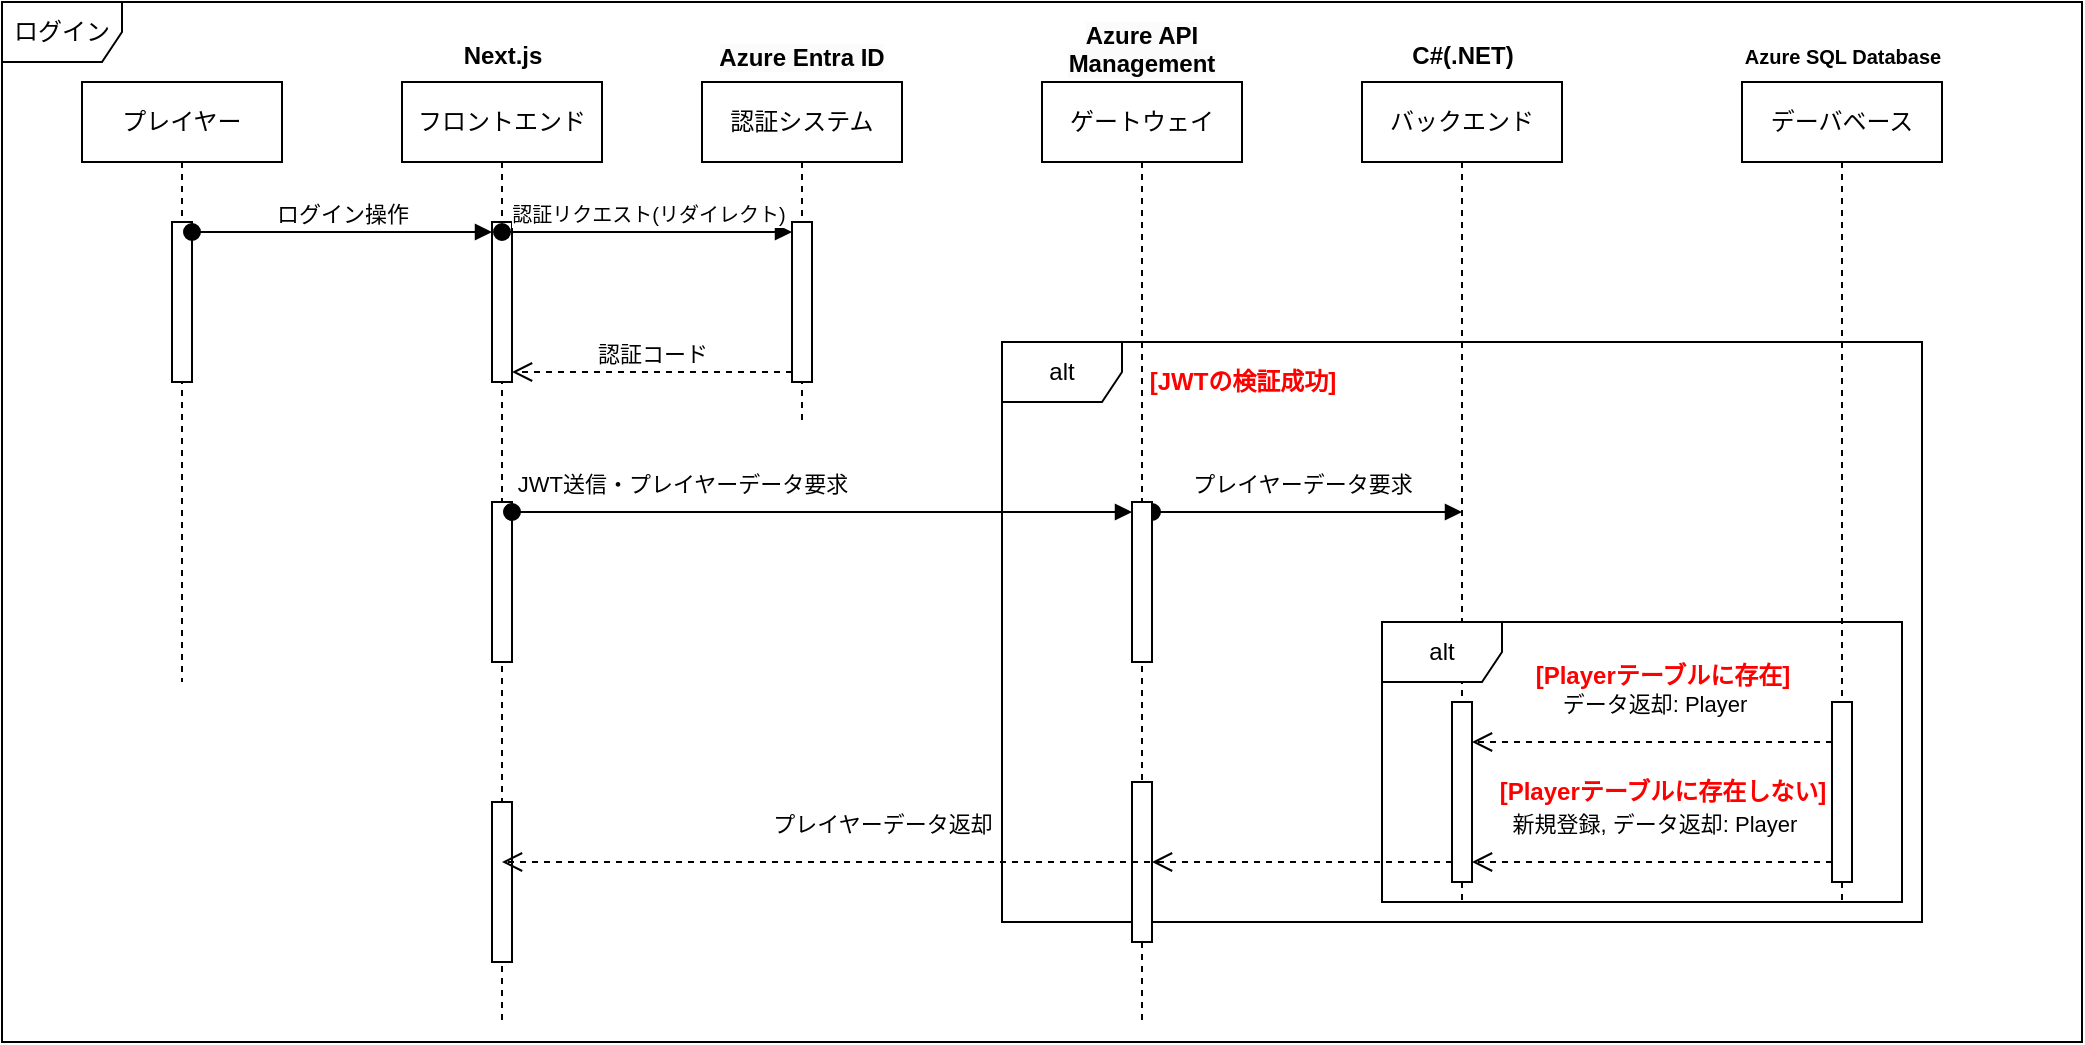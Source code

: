 <mxfile version="26.0.9" pages="2">
  <diagram id="kWVaBzZA7pZodbgaUQ_L" name="ログイン">
    <mxGraphModel dx="1908" dy="1434" grid="1" gridSize="10" guides="1" tooltips="1" connect="1" arrows="1" fold="1" page="1" pageScale="1" pageWidth="850" pageHeight="1100" math="0" shadow="0">
      <root>
        <mxCell id="0" />
        <mxCell id="1" parent="0" />
        <mxCell id="ZP86lYgXwhB_RVg30F29-3" value="&lt;div&gt;&lt;span style=&quot;background-color: transparent; color: light-dark(rgb(0, 0, 0), rgb(255, 255, 255));&quot;&gt;ログイン&lt;/span&gt;&lt;br&gt;&lt;/div&gt;" style="shape=umlFrame;whiteSpace=wrap;html=1;pointerEvents=0;" parent="1" vertex="1">
          <mxGeometry x="40" y="40" width="1040" height="520" as="geometry" />
        </mxCell>
        <mxCell id="ZP86lYgXwhB_RVg30F29-5" value="プレイヤー" style="shape=umlLifeline;perimeter=lifelinePerimeter;whiteSpace=wrap;html=1;container=1;dropTarget=0;collapsible=0;recursiveResize=0;outlineConnect=0;portConstraint=eastwest;newEdgeStyle={&quot;curved&quot;:0,&quot;rounded&quot;:0};" parent="1" vertex="1">
          <mxGeometry x="80" y="80" width="100" height="300" as="geometry" />
        </mxCell>
        <mxCell id="ZP86lYgXwhB_RVg30F29-6" value="" style="html=1;points=[[0,0,0,0,5],[0,1,0,0,-5],[1,0,0,0,5],[1,1,0,0,-5]];perimeter=orthogonalPerimeter;outlineConnect=0;targetShapes=umlLifeline;portConstraint=eastwest;newEdgeStyle={&quot;curved&quot;:0,&quot;rounded&quot;:0};" parent="ZP86lYgXwhB_RVg30F29-5" vertex="1">
          <mxGeometry x="45" y="70" width="10" height="80" as="geometry" />
        </mxCell>
        <mxCell id="ZP86lYgXwhB_RVg30F29-7" value="フロントエンド" style="shape=umlLifeline;perimeter=lifelinePerimeter;whiteSpace=wrap;html=1;container=1;dropTarget=0;collapsible=0;recursiveResize=0;outlineConnect=0;portConstraint=eastwest;newEdgeStyle={&quot;curved&quot;:0,&quot;rounded&quot;:0};" parent="1" vertex="1">
          <mxGeometry x="240" y="80" width="100" height="470" as="geometry" />
        </mxCell>
        <mxCell id="ZP86lYgXwhB_RVg30F29-9" value="" style="html=1;points=[[0,0,0,0,5],[0,1,0,0,-5],[1,0,0,0,5],[1,1,0,0,-5]];perimeter=orthogonalPerimeter;outlineConnect=0;targetShapes=umlLifeline;portConstraint=eastwest;newEdgeStyle={&quot;curved&quot;:0,&quot;rounded&quot;:0};" parent="ZP86lYgXwhB_RVg30F29-7" vertex="1">
          <mxGeometry x="45" y="70" width="10" height="80" as="geometry" />
        </mxCell>
        <mxCell id="BqXFEyJUVDtCbI7IUyoO-5" value="" style="html=1;points=[[0,0,0,0,5],[0,1,0,0,-5],[1,0,0,0,5],[1,1,0,0,-5]];perimeter=orthogonalPerimeter;outlineConnect=0;targetShapes=umlLifeline;portConstraint=eastwest;newEdgeStyle={&quot;curved&quot;:0,&quot;rounded&quot;:0};" vertex="1" parent="ZP86lYgXwhB_RVg30F29-7">
          <mxGeometry x="45" y="360" width="10" height="80" as="geometry" />
        </mxCell>
        <mxCell id="ZP86lYgXwhB_RVg30F29-10" value="ログイン操作" style="html=1;verticalAlign=bottom;startArrow=oval;endArrow=block;startSize=8;curved=0;rounded=0;entryX=0;entryY=0;entryDx=0;entryDy=5;" parent="1" source="ZP86lYgXwhB_RVg30F29-6" target="ZP86lYgXwhB_RVg30F29-9" edge="1">
          <mxGeometry relative="1" as="geometry">
            <mxPoint x="190" y="185" as="sourcePoint" />
          </mxGeometry>
        </mxCell>
        <mxCell id="ZP86lYgXwhB_RVg30F29-11" value="Next.js" style="text;align=center;fontStyle=1;verticalAlign=middle;spacingLeft=3;spacingRight=3;strokeColor=none;rotatable=0;points=[[0,0.5],[1,0.5]];portConstraint=eastwest;html=1;" parent="1" vertex="1">
          <mxGeometry x="240" y="54" width="100" height="26" as="geometry" />
        </mxCell>
        <mxCell id="ZP86lYgXwhB_RVg30F29-12" value="認証システム" style="shape=umlLifeline;perimeter=lifelinePerimeter;whiteSpace=wrap;html=1;container=1;dropTarget=0;collapsible=0;recursiveResize=0;outlineConnect=0;portConstraint=eastwest;newEdgeStyle={&quot;curved&quot;:0,&quot;rounded&quot;:0};" parent="1" vertex="1">
          <mxGeometry x="390" y="80" width="100" height="170" as="geometry" />
        </mxCell>
        <mxCell id="ZP86lYgXwhB_RVg30F29-13" value="" style="html=1;points=[[0,0,0,0,5],[0,1,0,0,-5],[1,0,0,0,5],[1,1,0,0,-5]];perimeter=orthogonalPerimeter;outlineConnect=0;targetShapes=umlLifeline;portConstraint=eastwest;newEdgeStyle={&quot;curved&quot;:0,&quot;rounded&quot;:0};" parent="ZP86lYgXwhB_RVg30F29-12" vertex="1">
          <mxGeometry x="45" y="70" width="10" height="80" as="geometry" />
        </mxCell>
        <mxCell id="ZP86lYgXwhB_RVg30F29-14" value="&lt;font style=&quot;font-size: 10px;&quot;&gt;認証リクエスト(リダイレクト)&lt;/font&gt;" style="html=1;verticalAlign=bottom;startArrow=oval;endArrow=block;startSize=8;curved=0;rounded=0;entryX=0;entryY=0;entryDx=0;entryDy=5;" parent="1" source="ZP86lYgXwhB_RVg30F29-7" target="ZP86lYgXwhB_RVg30F29-13" edge="1">
          <mxGeometry relative="1" as="geometry">
            <mxPoint x="360" y="155" as="sourcePoint" />
          </mxGeometry>
        </mxCell>
        <mxCell id="ZP86lYgXwhB_RVg30F29-16" value="認証コード" style="html=1;verticalAlign=bottom;endArrow=open;dashed=1;endSize=8;curved=0;rounded=0;entryX=1;entryY=1;entryDx=0;entryDy=-5;entryPerimeter=0;" parent="1" source="ZP86lYgXwhB_RVg30F29-13" target="ZP86lYgXwhB_RVg30F29-9" edge="1">
          <mxGeometry relative="1" as="geometry">
            <mxPoint x="380" y="250" as="sourcePoint" />
            <mxPoint x="300" y="250" as="targetPoint" />
          </mxGeometry>
        </mxCell>
        <mxCell id="ZP86lYgXwhB_RVg30F29-18" value="バックエンド" style="shape=umlLifeline;perimeter=lifelinePerimeter;whiteSpace=wrap;html=1;container=1;dropTarget=0;collapsible=0;recursiveResize=0;outlineConnect=0;portConstraint=eastwest;newEdgeStyle={&quot;curved&quot;:0,&quot;rounded&quot;:0};" parent="1" vertex="1">
          <mxGeometry x="720" y="80" width="100" height="410" as="geometry" />
        </mxCell>
        <mxCell id="ZP86lYgXwhB_RVg30F29-19" value="C#(.NET)" style="text;align=center;fontStyle=1;verticalAlign=middle;spacingLeft=3;spacingRight=3;strokeColor=none;rotatable=0;points=[[0,0.5],[1,0.5]];portConstraint=eastwest;html=1;" parent="1" vertex="1">
          <mxGeometry x="720" y="54" width="100" height="26" as="geometry" />
        </mxCell>
        <mxCell id="ZP86lYgXwhB_RVg30F29-21" value="" style="html=1;points=[[0,0,0,0,5],[0,1,0,0,-5],[1,0,0,0,5],[1,1,0,0,-5]];perimeter=orthogonalPerimeter;outlineConnect=0;targetShapes=umlLifeline;portConstraint=eastwest;newEdgeStyle={&quot;curved&quot;:0,&quot;rounded&quot;:0};" parent="1" vertex="1">
          <mxGeometry x="765" y="390" width="10" height="90" as="geometry" />
        </mxCell>
        <mxCell id="ZP86lYgXwhB_RVg30F29-29" value="デーバベース" style="shape=umlLifeline;perimeter=lifelinePerimeter;whiteSpace=wrap;html=1;container=1;dropTarget=0;collapsible=0;recursiveResize=0;outlineConnect=0;portConstraint=eastwest;newEdgeStyle={&quot;curved&quot;:0,&quot;rounded&quot;:0};" parent="1" vertex="1">
          <mxGeometry x="910" y="80" width="100" height="410" as="geometry" />
        </mxCell>
        <mxCell id="ZP86lYgXwhB_RVg30F29-30" value="&lt;font style=&quot;font-size: 10px;&quot;&gt;Azure SQL Database&lt;/font&gt;" style="text;align=center;fontStyle=1;verticalAlign=middle;spacingLeft=3;spacingRight=3;strokeColor=none;rotatable=0;points=[[0,0.5],[1,0.5]];portConstraint=eastwest;html=1;" parent="1" vertex="1">
          <mxGeometry x="910" y="54" width="100" height="26" as="geometry" />
        </mxCell>
        <mxCell id="ZP86lYgXwhB_RVg30F29-34" value="&lt;span style=&quot;color: rgb(0, 0, 0); font-family: Helvetica; font-size: 12px; font-style: normal; font-variant-ligatures: normal; font-variant-caps: normal; letter-spacing: normal; orphans: 2; text-indent: 0px; text-transform: none; widows: 2; word-spacing: 0px; -webkit-text-stroke-width: 0px; white-space: normal; background-color: rgb(251, 251, 251); text-decoration-thickness: initial; text-decoration-style: initial; text-decoration-color: initial; float: none; display: inline !important;&quot;&gt;&lt;b&gt;Azure Entra ID&lt;/b&gt;&lt;/span&gt;" style="text;whiteSpace=wrap;html=1;align=center;" parent="1" vertex="1">
          <mxGeometry x="390" y="54" width="100" height="40" as="geometry" />
        </mxCell>
        <mxCell id="415I7sRfLm6h1vXJACUh-1" value="alt" style="shape=umlFrame;whiteSpace=wrap;html=1;pointerEvents=0;" parent="1" vertex="1">
          <mxGeometry x="540" y="210" width="460" height="290" as="geometry" />
        </mxCell>
        <mxCell id="415I7sRfLm6h1vXJACUh-2" value="" style="html=1;points=[[0,0,0,0,5],[0,1,0,0,-5],[1,0,0,0,5],[1,1,0,0,-5]];perimeter=orthogonalPerimeter;outlineConnect=0;targetShapes=umlLifeline;portConstraint=eastwest;newEdgeStyle={&quot;curved&quot;:0,&quot;rounded&quot;:0};" parent="1" vertex="1">
          <mxGeometry x="955" y="390" width="10" height="90" as="geometry" />
        </mxCell>
        <mxCell id="415I7sRfLm6h1vXJACUh-3" value="&lt;div&gt;&lt;font style=&quot;color: rgb(255, 0, 0);&quot;&gt;[JWTの検証成功]&lt;/font&gt;&lt;/div&gt;" style="text;align=center;fontStyle=1;verticalAlign=middle;spacingLeft=3;spacingRight=3;strokeColor=none;rotatable=0;points=[[0,0.5],[1,0.5]];portConstraint=eastwest;html=1;" parent="1" vertex="1">
          <mxGeometry x="620" y="217" width="80" height="26" as="geometry" />
        </mxCell>
        <mxCell id="415I7sRfLm6h1vXJACUh-7" value="alt" style="shape=umlFrame;whiteSpace=wrap;html=1;pointerEvents=0;" parent="1" vertex="1">
          <mxGeometry x="730" y="350" width="260" height="140" as="geometry" />
        </mxCell>
        <mxCell id="415I7sRfLm6h1vXJACUh-8" value="&lt;div&gt;&lt;font style=&quot;color: rgb(255, 0, 0);&quot;&gt;[Playerテーブルに存在]&lt;/font&gt;&lt;/div&gt;" style="text;align=center;fontStyle=1;verticalAlign=middle;spacingLeft=3;spacingRight=3;strokeColor=none;rotatable=0;points=[[0,0.5],[1,0.5]];portConstraint=eastwest;html=1;" parent="1" vertex="1">
          <mxGeometry x="830" y="364" width="80" height="26" as="geometry" />
        </mxCell>
        <mxCell id="415I7sRfLm6h1vXJACUh-9" value="データ返却: Player" style="html=1;verticalAlign=bottom;endArrow=open;dashed=1;endSize=8;curved=0;rounded=0;" parent="1" edge="1" source="415I7sRfLm6h1vXJACUh-2">
          <mxGeometry x="-0.004" y="-10" relative="1" as="geometry">
            <mxPoint x="925" y="410" as="sourcePoint" />
            <mxPoint x="775.0" y="410" as="targetPoint" />
            <mxPoint as="offset" />
          </mxGeometry>
        </mxCell>
        <mxCell id="415I7sRfLm6h1vXJACUh-10" value="&lt;div&gt;&lt;font style=&quot;color: rgb(255, 0, 0);&quot;&gt;[Playerテーブルに存在しない]&lt;/font&gt;&lt;/div&gt;" style="text;align=center;fontStyle=1;verticalAlign=middle;spacingLeft=3;spacingRight=3;strokeColor=none;rotatable=0;points=[[0,0.5],[1,0.5]];portConstraint=eastwest;html=1;" parent="1" vertex="1">
          <mxGeometry x="830" y="422" width="80" height="26" as="geometry" />
        </mxCell>
        <mxCell id="415I7sRfLm6h1vXJACUh-11" value="新規登録, データ返却: Player" style="html=1;verticalAlign=bottom;endArrow=open;dashed=1;endSize=8;curved=0;rounded=0;" parent="1" edge="1" source="415I7sRfLm6h1vXJACUh-2">
          <mxGeometry x="-0.004" y="-10" relative="1" as="geometry">
            <mxPoint x="925" y="470" as="sourcePoint" />
            <mxPoint x="775.0" y="470" as="targetPoint" />
            <mxPoint as="offset" />
          </mxGeometry>
        </mxCell>
        <mxCell id="415I7sRfLm6h1vXJACUh-14" value="プレイヤーデータ要求" style="html=1;verticalAlign=bottom;startArrow=oval;endArrow=block;startSize=8;curved=0;rounded=0;exitX=1;exitY=0;exitDx=0;exitDy=5;exitPerimeter=0;" parent="1" edge="1" source="BqXFEyJUVDtCbI7IUyoO-3">
          <mxGeometry x="-0.032" y="5" relative="1" as="geometry">
            <mxPoint x="615" y="299.13" as="sourcePoint" />
            <mxPoint x="770" y="295" as="targetPoint" />
            <mxPoint as="offset" />
          </mxGeometry>
        </mxCell>
        <mxCell id="BqXFEyJUVDtCbI7IUyoO-1" value="ゲートウェイ" style="shape=umlLifeline;perimeter=lifelinePerimeter;whiteSpace=wrap;html=1;container=1;dropTarget=0;collapsible=0;recursiveResize=0;outlineConnect=0;portConstraint=eastwest;newEdgeStyle={&quot;curved&quot;:0,&quot;rounded&quot;:0};" vertex="1" parent="1">
          <mxGeometry x="560" y="80" width="100" height="470" as="geometry" />
        </mxCell>
        <mxCell id="ZP86lYgXwhB_RVg30F29-20" value="" style="html=1;points=[[0,0,0,0,5],[0,1,0,0,-5],[1,0,0,0,5],[1,1,0,0,-5]];perimeter=orthogonalPerimeter;outlineConnect=0;targetShapes=umlLifeline;portConstraint=eastwest;newEdgeStyle={&quot;curved&quot;:0,&quot;rounded&quot;:0};" parent="BqXFEyJUVDtCbI7IUyoO-1" vertex="1">
          <mxGeometry x="-275" y="210" width="10" height="80" as="geometry" />
        </mxCell>
        <mxCell id="BqXFEyJUVDtCbI7IUyoO-3" value="" style="html=1;points=[[0,0,0,0,5],[0,1,0,0,-5],[1,0,0,0,5],[1,1,0,0,-5]];perimeter=orthogonalPerimeter;outlineConnect=0;targetShapes=umlLifeline;portConstraint=eastwest;newEdgeStyle={&quot;curved&quot;:0,&quot;rounded&quot;:0};" vertex="1" parent="BqXFEyJUVDtCbI7IUyoO-1">
          <mxGeometry x="45" y="210" width="10" height="80" as="geometry" />
        </mxCell>
        <mxCell id="BqXFEyJUVDtCbI7IUyoO-4" value="JWT送信・プレイヤーデータ要求" style="html=1;verticalAlign=bottom;startArrow=oval;endArrow=block;startSize=8;curved=0;rounded=0;entryX=0;entryY=0;entryDx=0;entryDy=5;" edge="1" target="BqXFEyJUVDtCbI7IUyoO-3" parent="BqXFEyJUVDtCbI7IUyoO-1" source="ZP86lYgXwhB_RVg30F29-20">
          <mxGeometry x="-0.452" y="5" relative="1" as="geometry">
            <mxPoint x="-25" y="204" as="sourcePoint" />
            <Array as="points">
              <mxPoint x="-30" y="215" />
            </Array>
            <mxPoint as="offset" />
          </mxGeometry>
        </mxCell>
        <mxCell id="BqXFEyJUVDtCbI7IUyoO-9" value="" style="html=1;points=[[0,0,0,0,5],[0,1,0,0,-5],[1,0,0,0,5],[1,1,0,0,-5]];perimeter=orthogonalPerimeter;outlineConnect=0;targetShapes=umlLifeline;portConstraint=eastwest;newEdgeStyle={&quot;curved&quot;:0,&quot;rounded&quot;:0};" vertex="1" parent="BqXFEyJUVDtCbI7IUyoO-1">
          <mxGeometry x="45" y="350" width="10" height="80" as="geometry" />
        </mxCell>
        <mxCell id="BqXFEyJUVDtCbI7IUyoO-2" value="&lt;span style=&quot;color: rgb(0, 0, 0); font-family: Helvetica; font-size: 12px; font-style: normal; font-variant-ligatures: normal; font-variant-caps: normal; letter-spacing: normal; orphans: 2; text-indent: 0px; text-transform: none; widows: 2; word-spacing: 0px; -webkit-text-stroke-width: 0px; white-space: normal; background-color: rgb(251, 251, 251); text-decoration-thickness: initial; text-decoration-style: initial; text-decoration-color: initial; float: none; display: inline !important;&quot;&gt;&lt;b&gt;Azure API Management&lt;/b&gt;&lt;/span&gt;" style="text;whiteSpace=wrap;html=1;align=center;" vertex="1" parent="1">
          <mxGeometry x="560" y="43" width="100" height="37" as="geometry" />
        </mxCell>
        <mxCell id="BqXFEyJUVDtCbI7IUyoO-6" value="" style="html=1;verticalAlign=bottom;endArrow=open;dashed=1;endSize=8;curved=0;rounded=0;" edge="1" parent="1" target="BqXFEyJUVDtCbI7IUyoO-9">
          <mxGeometry y="-10" relative="1" as="geometry">
            <mxPoint x="765" y="470" as="sourcePoint" />
            <mxPoint x="295" y="470" as="targetPoint" />
            <mxPoint as="offset" />
          </mxGeometry>
        </mxCell>
        <mxCell id="BqXFEyJUVDtCbI7IUyoO-10" value="プレイヤーデータ返却" style="html=1;verticalAlign=bottom;endArrow=open;dashed=1;endSize=8;curved=0;rounded=0;" edge="1" parent="1" target="ZP86lYgXwhB_RVg30F29-7">
          <mxGeometry x="-0.152" y="-10" relative="1" as="geometry">
            <mxPoint x="620" y="470" as="sourcePoint" />
            <mxPoint x="470" y="470" as="targetPoint" />
            <mxPoint as="offset" />
          </mxGeometry>
        </mxCell>
      </root>
    </mxGraphModel>
  </diagram>
  <diagram id="R3rOweM7LjDT_0mUmRxx" name="手持ち">
    <mxGraphModel dx="954" dy="717" grid="1" gridSize="10" guides="1" tooltips="1" connect="1" arrows="1" fold="1" page="1" pageScale="1" pageWidth="827" pageHeight="1169" math="0" shadow="0">
      <root>
        <mxCell id="0" />
        <mxCell id="1" parent="0" />
        <mxCell id="EjqPe66cA48hwzVmNvkI-1" value="手持ち" style="shape=umlFrame;whiteSpace=wrap;html=1;pointerEvents=0;" vertex="1" parent="1">
          <mxGeometry x="40" y="40" width="800" height="520" as="geometry" />
        </mxCell>
      </root>
    </mxGraphModel>
  </diagram>
</mxfile>
